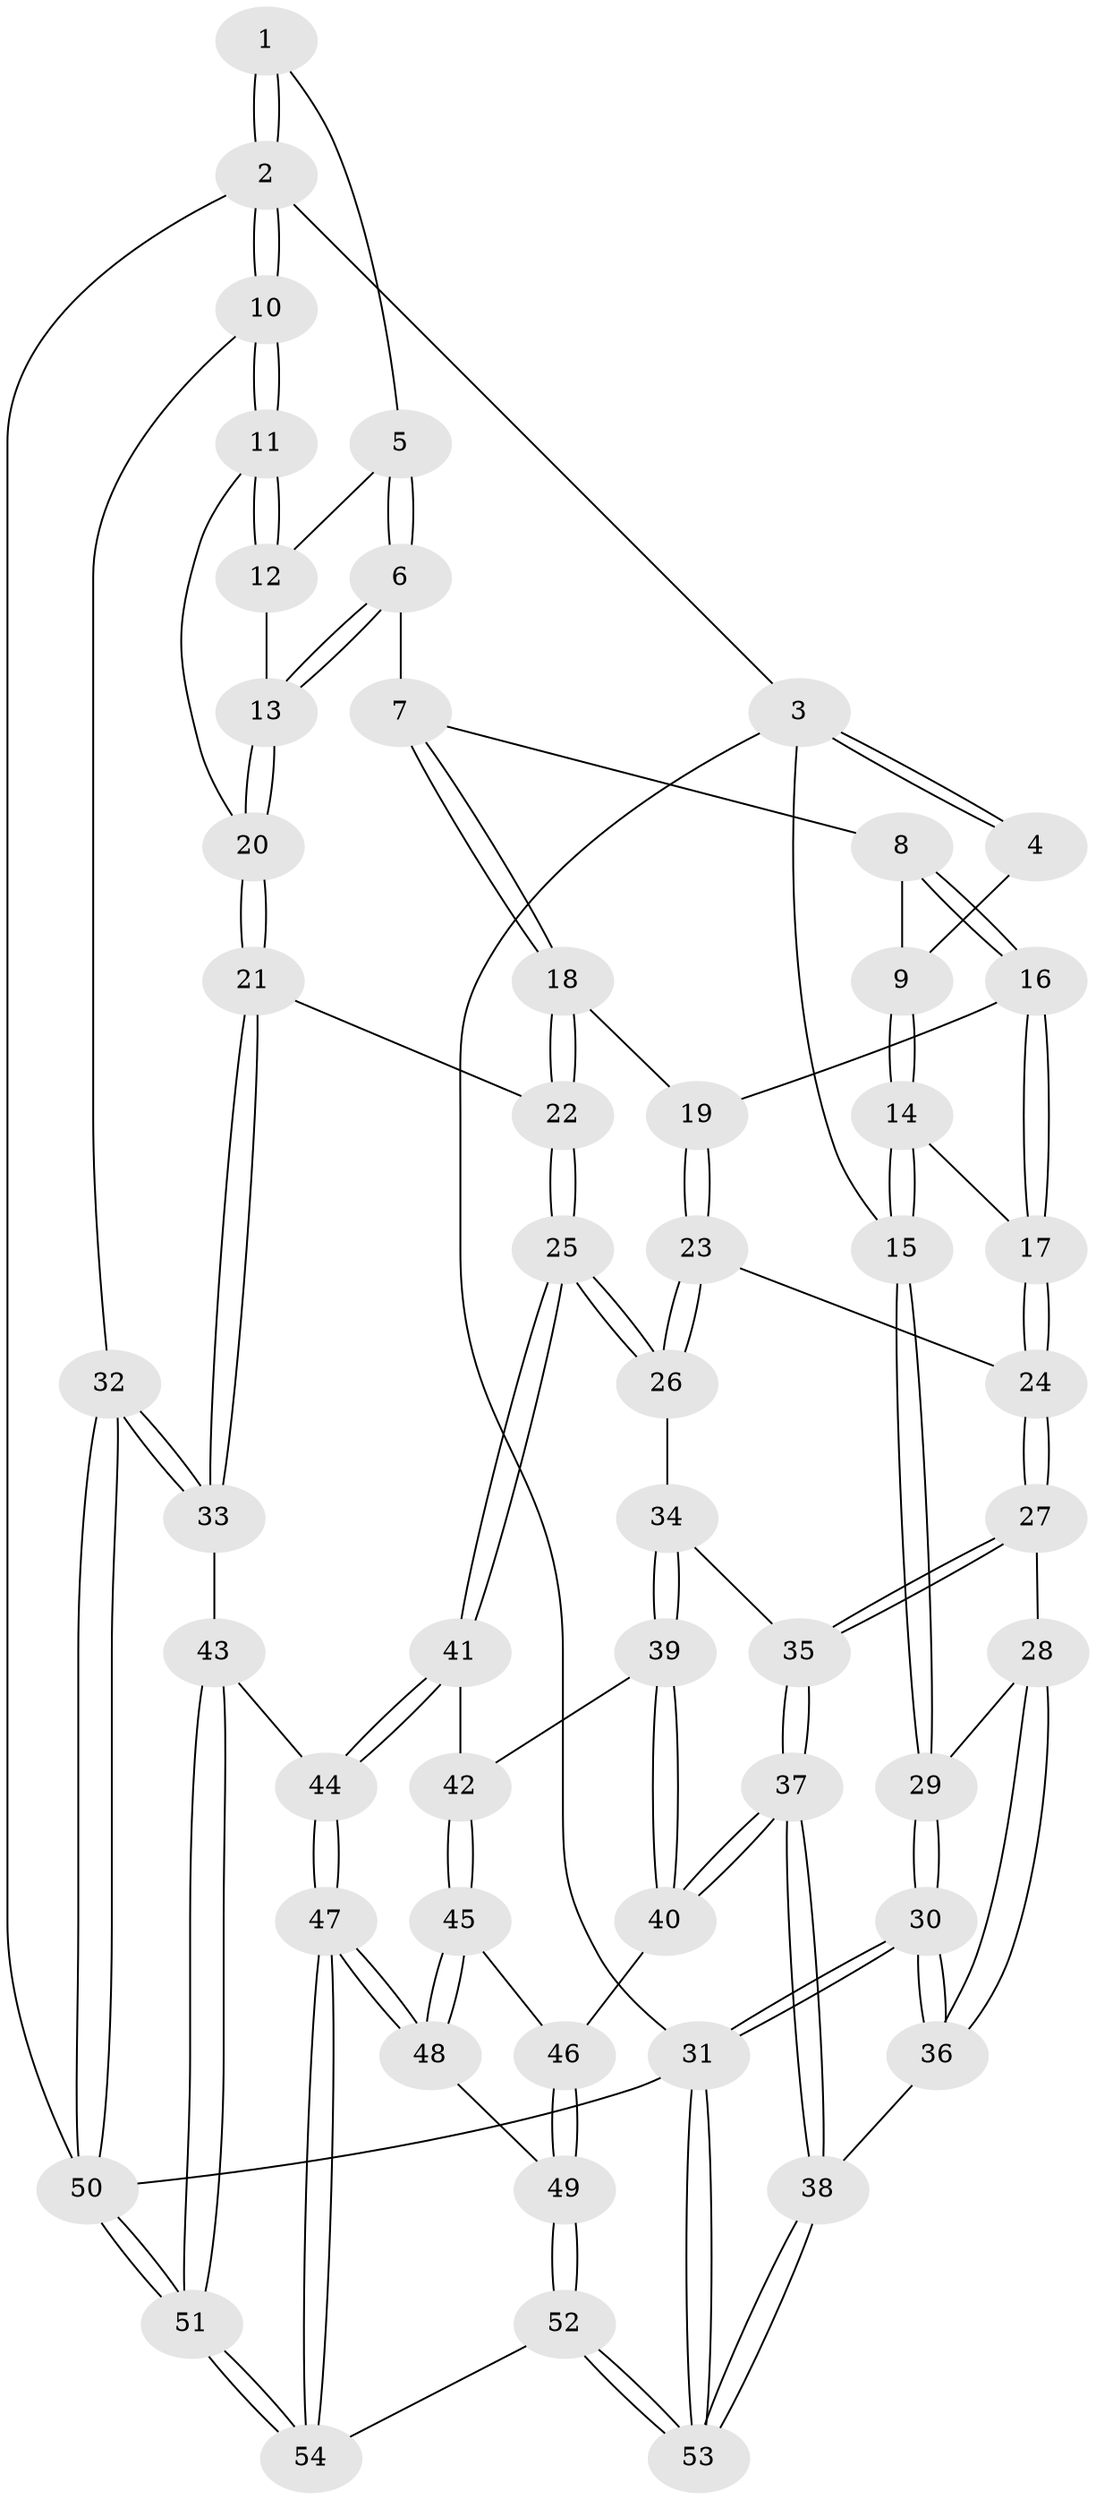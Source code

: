 // Generated by graph-tools (version 1.1) at 2025/11/02/27/25 16:11:52]
// undirected, 54 vertices, 132 edges
graph export_dot {
graph [start="1"]
  node [color=gray90,style=filled];
  1 [pos="+0.8075349522701679+0"];
  2 [pos="+1+0"];
  3 [pos="+0+0"];
  4 [pos="+0.5453524544521249+0"];
  5 [pos="+0.7869367973120261+0"];
  6 [pos="+0.7065407413742196+0.1773700817513826"];
  7 [pos="+0.6413744384120388+0.1758805156661262"];
  8 [pos="+0.5854432791873313+0.16402290899025657"];
  9 [pos="+0.5640071611856871+0.13759885977028485"];
  10 [pos="+1+0.18933041623738991"];
  11 [pos="+1+0.20386370385034397"];
  12 [pos="+0.9505397765719368+0.14538914543175468"];
  13 [pos="+0.7161043941969341+0.18654039699206598"];
  14 [pos="+0.10993764265686097+0.06818938616650719"];
  15 [pos="+0+0"];
  16 [pos="+0.5135372002779083+0.26133818648375323"];
  17 [pos="+0.2675320229494986+0.2767355400763627"];
  18 [pos="+0.6152770394634693+0.34816106425331955"];
  19 [pos="+0.5192154043551044+0.32720677850418173"];
  20 [pos="+0.8110867737793568+0.3720636661314166"];
  21 [pos="+0.7679831647747832+0.5049472845711356"];
  22 [pos="+0.7189727027045496+0.5088431721057061"];
  23 [pos="+0.4842358792785296+0.45221245503048113"];
  24 [pos="+0.30132004057776396+0.3868719536379865"];
  25 [pos="+0.5847957831366548+0.5471450541246518"];
  26 [pos="+0.5327779680702035+0.5160759149564894"];
  27 [pos="+0.23769281694663158+0.5272895282946799"];
  28 [pos="+0.18975774315747532+0.5400732327020464"];
  29 [pos="+0+0.3231739804935519"];
  30 [pos="+0+0.754404022847178"];
  31 [pos="+0+1"];
  32 [pos="+1+0.6463988584636121"];
  33 [pos="+0.8656443099380666+0.6111152581987281"];
  34 [pos="+0.34109292988610407+0.6029504110930789"];
  35 [pos="+0.2646064325314698+0.5580797838564059"];
  36 [pos="+0.027195959820207737+0.7697765791881355"];
  37 [pos="+0.23626045247661717+0.7976119336212081"];
  38 [pos="+0.15013660232105266+0.8386073364744328"];
  39 [pos="+0.3661823608383878+0.681283562275482"];
  40 [pos="+0.2618729088155542+0.7933113525011857"];
  41 [pos="+0.5508469612979744+0.6648725840735947"];
  42 [pos="+0.44379557588396723+0.7080438548055656"];
  43 [pos="+0.7958489144706742+0.7727962160390884"];
  44 [pos="+0.6281666375481736+0.8596890973063588"];
  45 [pos="+0.4282020280844754+0.7903250631094036"];
  46 [pos="+0.2782696229631951+0.7996112538379474"];
  47 [pos="+0.6078773491266343+0.9055347912642459"];
  48 [pos="+0.4531431446040411+0.8403889294670761"];
  49 [pos="+0.3798878726557523+0.8835339453499882"];
  50 [pos="+1+1"];
  51 [pos="+1+1"];
  52 [pos="+0.35512827957447674+1"];
  53 [pos="+0.2681300155722077+1"];
  54 [pos="+0.6044409902199424+1"];
  1 -- 2;
  1 -- 2;
  1 -- 5;
  2 -- 3;
  2 -- 10;
  2 -- 10;
  2 -- 50;
  3 -- 4;
  3 -- 4;
  3 -- 15;
  3 -- 31;
  4 -- 9;
  5 -- 6;
  5 -- 6;
  5 -- 12;
  6 -- 7;
  6 -- 13;
  6 -- 13;
  7 -- 8;
  7 -- 18;
  7 -- 18;
  8 -- 9;
  8 -- 16;
  8 -- 16;
  9 -- 14;
  9 -- 14;
  10 -- 11;
  10 -- 11;
  10 -- 32;
  11 -- 12;
  11 -- 12;
  11 -- 20;
  12 -- 13;
  13 -- 20;
  13 -- 20;
  14 -- 15;
  14 -- 15;
  14 -- 17;
  15 -- 29;
  15 -- 29;
  16 -- 17;
  16 -- 17;
  16 -- 19;
  17 -- 24;
  17 -- 24;
  18 -- 19;
  18 -- 22;
  18 -- 22;
  19 -- 23;
  19 -- 23;
  20 -- 21;
  20 -- 21;
  21 -- 22;
  21 -- 33;
  21 -- 33;
  22 -- 25;
  22 -- 25;
  23 -- 24;
  23 -- 26;
  23 -- 26;
  24 -- 27;
  24 -- 27;
  25 -- 26;
  25 -- 26;
  25 -- 41;
  25 -- 41;
  26 -- 34;
  27 -- 28;
  27 -- 35;
  27 -- 35;
  28 -- 29;
  28 -- 36;
  28 -- 36;
  29 -- 30;
  29 -- 30;
  30 -- 31;
  30 -- 31;
  30 -- 36;
  30 -- 36;
  31 -- 53;
  31 -- 53;
  31 -- 50;
  32 -- 33;
  32 -- 33;
  32 -- 50;
  32 -- 50;
  33 -- 43;
  34 -- 35;
  34 -- 39;
  34 -- 39;
  35 -- 37;
  35 -- 37;
  36 -- 38;
  37 -- 38;
  37 -- 38;
  37 -- 40;
  37 -- 40;
  38 -- 53;
  38 -- 53;
  39 -- 40;
  39 -- 40;
  39 -- 42;
  40 -- 46;
  41 -- 42;
  41 -- 44;
  41 -- 44;
  42 -- 45;
  42 -- 45;
  43 -- 44;
  43 -- 51;
  43 -- 51;
  44 -- 47;
  44 -- 47;
  45 -- 46;
  45 -- 48;
  45 -- 48;
  46 -- 49;
  46 -- 49;
  47 -- 48;
  47 -- 48;
  47 -- 54;
  47 -- 54;
  48 -- 49;
  49 -- 52;
  49 -- 52;
  50 -- 51;
  50 -- 51;
  51 -- 54;
  51 -- 54;
  52 -- 53;
  52 -- 53;
  52 -- 54;
}
